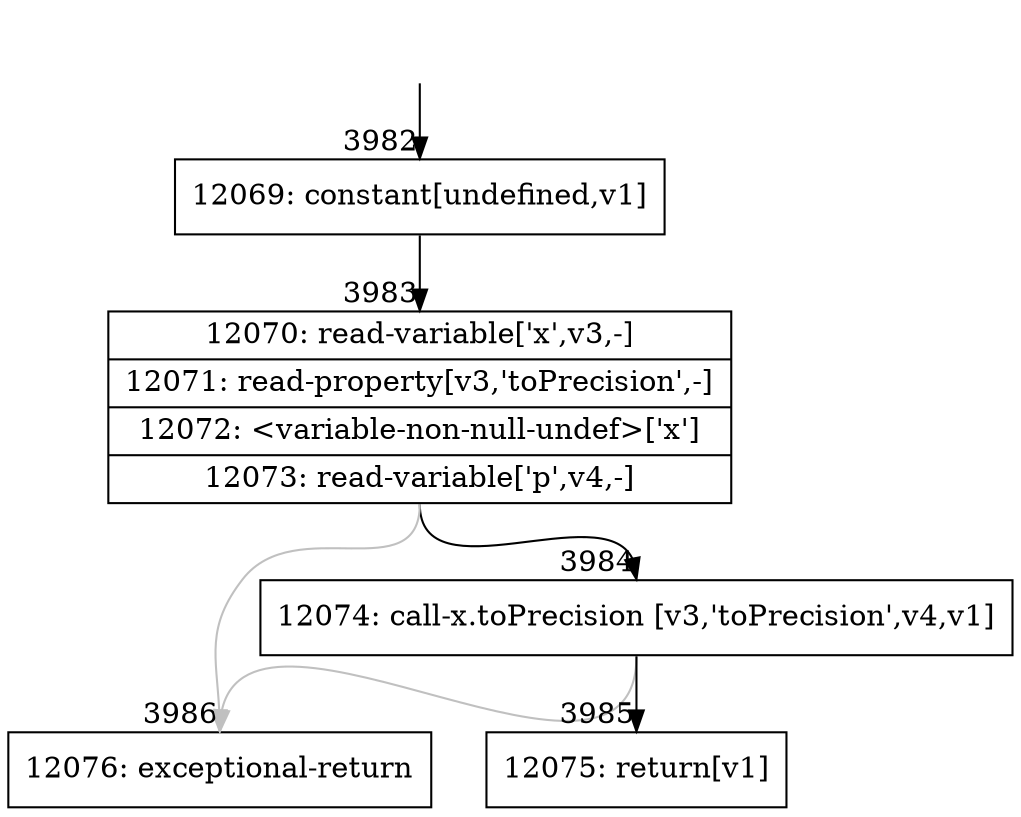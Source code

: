 digraph {
rankdir="TD"
BB_entry356[shape=none,label=""];
BB_entry356 -> BB3982 [tailport=s, headport=n, headlabel="    3982"]
BB3982 [shape=record label="{12069: constant[undefined,v1]}" ] 
BB3982 -> BB3983 [tailport=s, headport=n, headlabel="      3983"]
BB3983 [shape=record label="{12070: read-variable['x',v3,-]|12071: read-property[v3,'toPrecision',-]|12072: \<variable-non-null-undef\>['x']|12073: read-variable['p',v4,-]}" ] 
BB3983 -> BB3984 [tailport=s, headport=n, headlabel="      3984"]
BB3983 -> BB3986 [tailport=s, headport=n, color=gray, headlabel="      3986"]
BB3984 [shape=record label="{12074: call-x.toPrecision [v3,'toPrecision',v4,v1]}" ] 
BB3984 -> BB3985 [tailport=s, headport=n, headlabel="      3985"]
BB3984 -> BB3986 [tailport=s, headport=n, color=gray]
BB3985 [shape=record label="{12075: return[v1]}" ] 
BB3986 [shape=record label="{12076: exceptional-return}" ] 
//#$~ 2315
}
